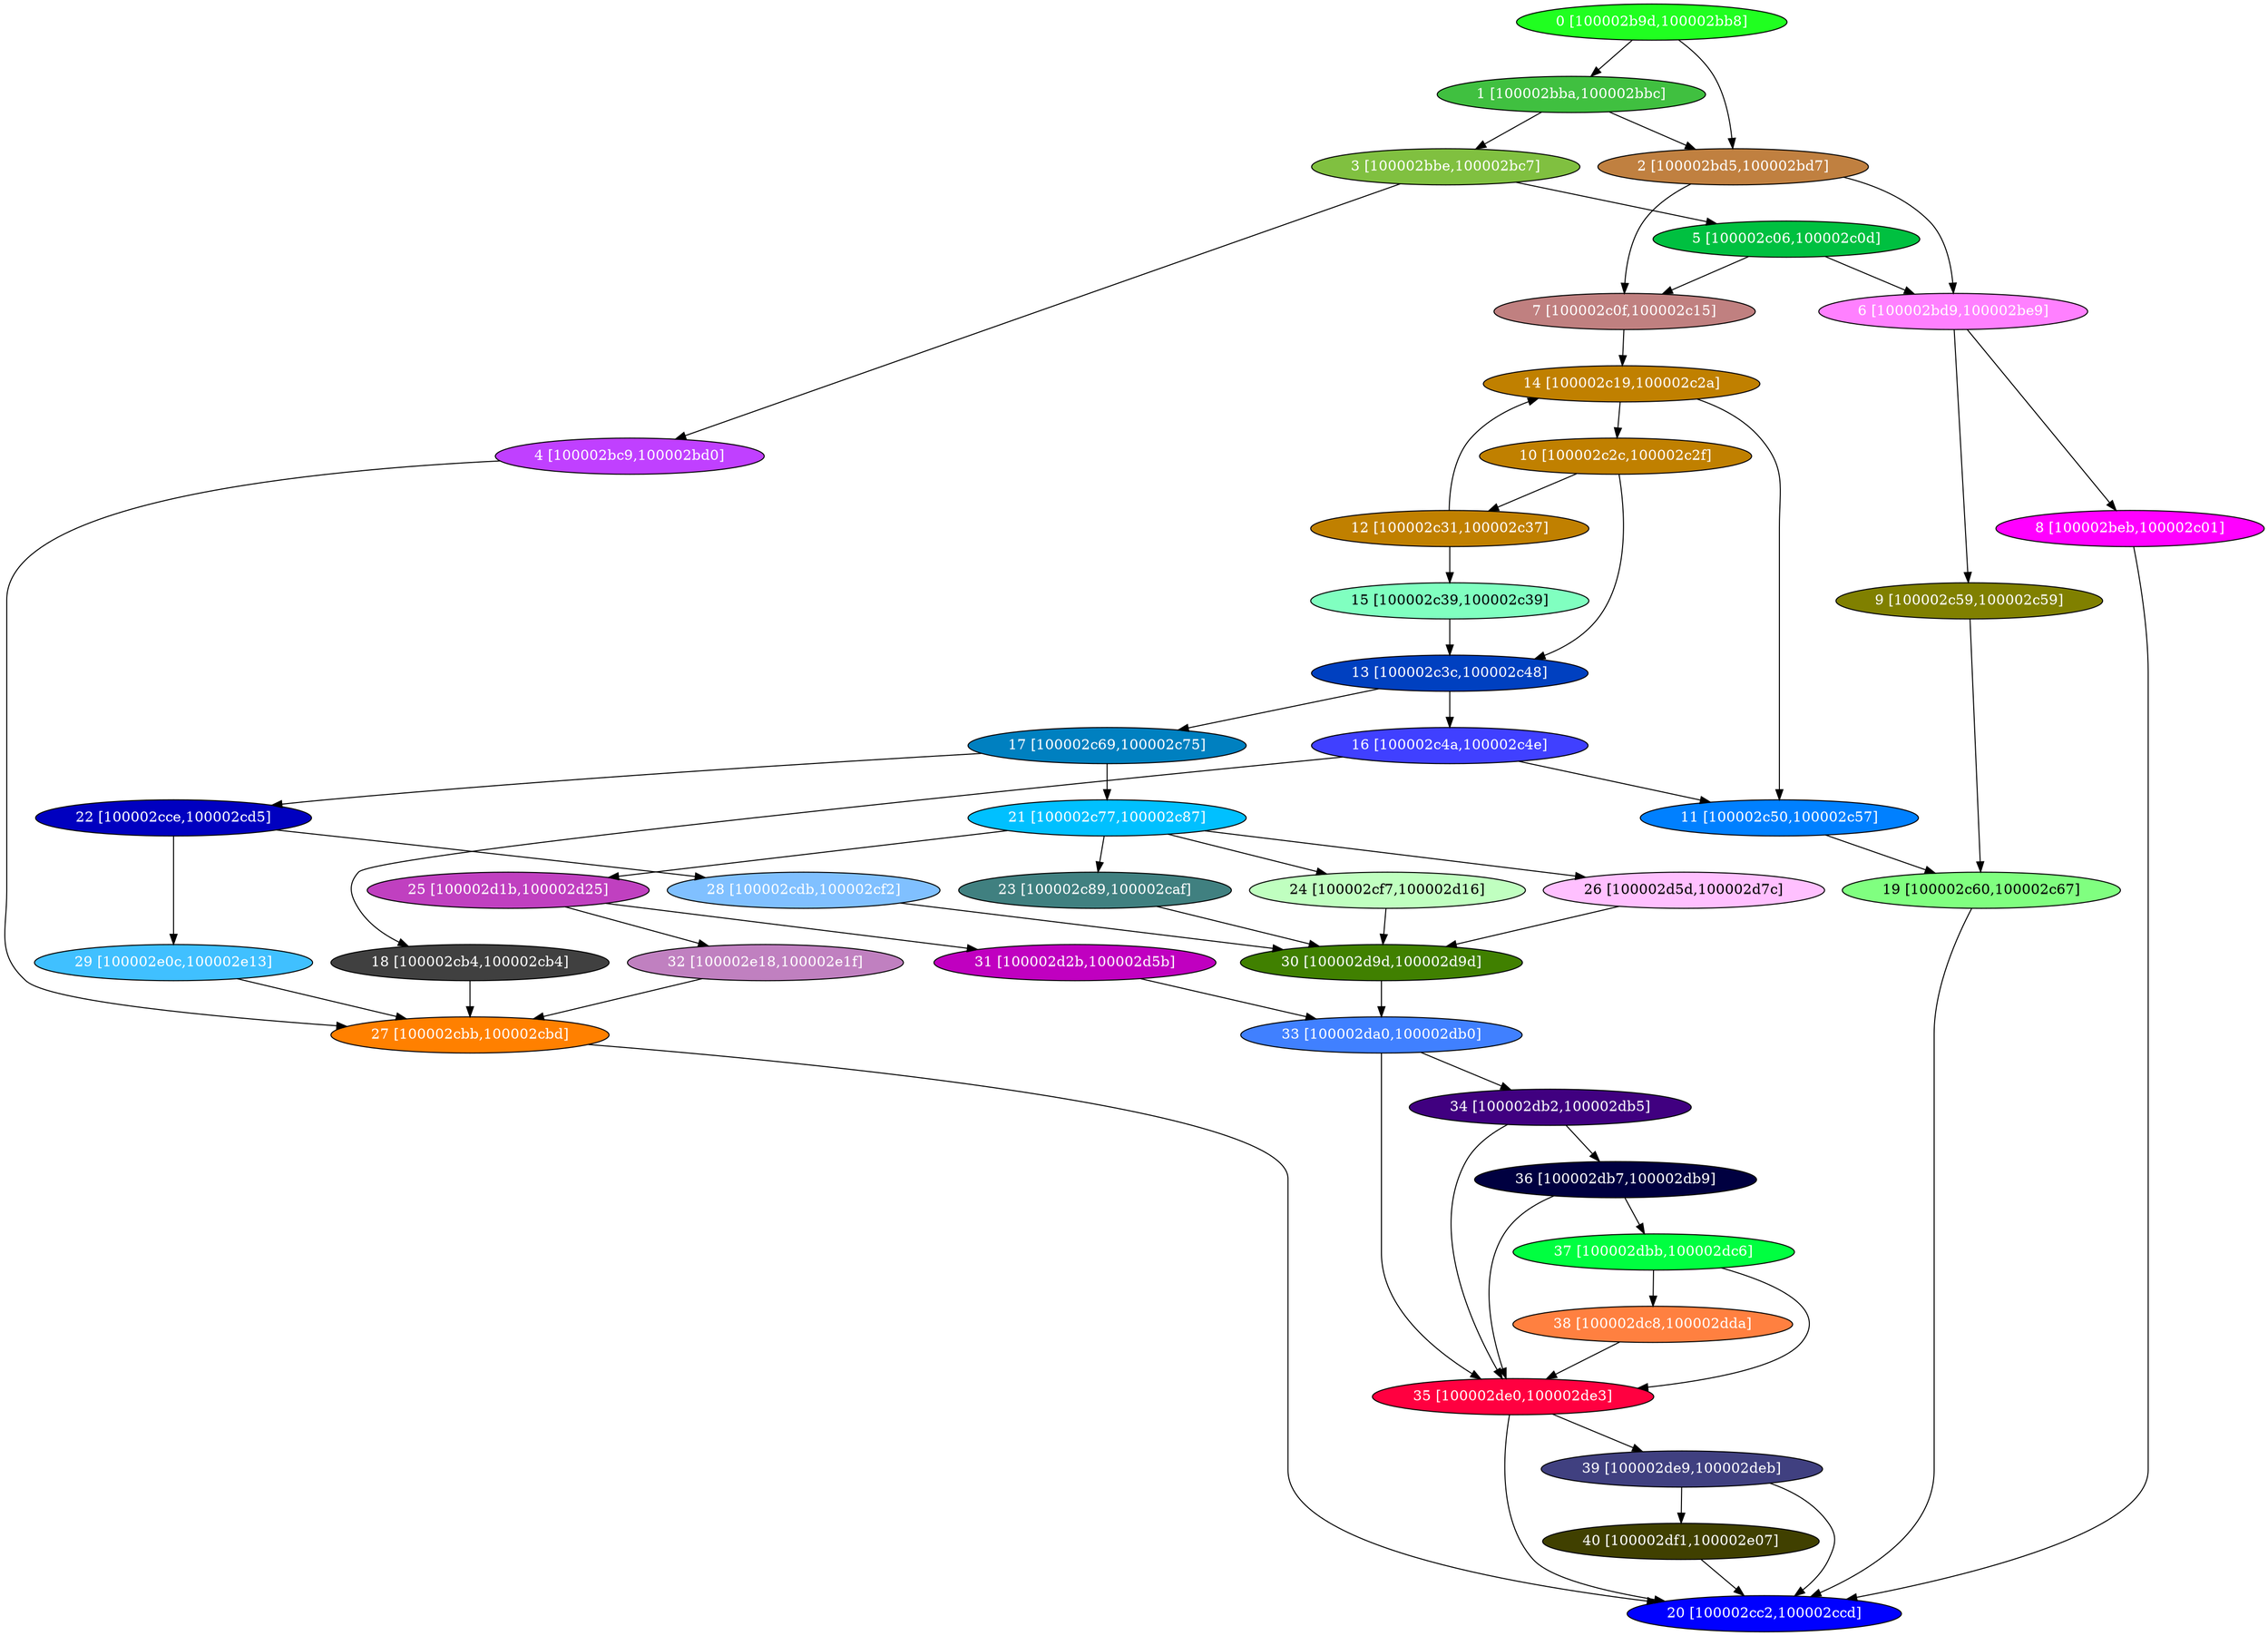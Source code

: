 diGraph gzip{
	gzip_0  [style=filled fillcolor="#20FF20" fontcolor="#ffffff" shape=oval label="0 [100002b9d,100002bb8]"]
	gzip_1  [style=filled fillcolor="#40C040" fontcolor="#ffffff" shape=oval label="1 [100002bba,100002bbc]"]
	gzip_2  [style=filled fillcolor="#C08040" fontcolor="#ffffff" shape=oval label="2 [100002bd5,100002bd7]"]
	gzip_3  [style=filled fillcolor="#80C040" fontcolor="#ffffff" shape=oval label="3 [100002bbe,100002bc7]"]
	gzip_4  [style=filled fillcolor="#C040FF" fontcolor="#ffffff" shape=oval label="4 [100002bc9,100002bd0]"]
	gzip_5  [style=filled fillcolor="#00C040" fontcolor="#ffffff" shape=oval label="5 [100002c06,100002c0d]"]
	gzip_6  [style=filled fillcolor="#FF80FF" fontcolor="#ffffff" shape=oval label="6 [100002bd9,100002be9]"]
	gzip_7  [style=filled fillcolor="#C08080" fontcolor="#ffffff" shape=oval label="7 [100002c0f,100002c15]"]
	gzip_8  [style=filled fillcolor="#FF00FF" fontcolor="#ffffff" shape=oval label="8 [100002beb,100002c01]"]
	gzip_9  [style=filled fillcolor="#808000" fontcolor="#ffffff" shape=oval label="9 [100002c59,100002c59]"]
	gzip_a  [style=filled fillcolor="#C08000" fontcolor="#ffffff" shape=oval label="10 [100002c2c,100002c2f]"]
	gzip_b  [style=filled fillcolor="#0080FF" fontcolor="#ffffff" shape=oval label="11 [100002c50,100002c57]"]
	gzip_c  [style=filled fillcolor="#C08000" fontcolor="#ffffff" shape=oval label="12 [100002c31,100002c37]"]
	gzip_d  [style=filled fillcolor="#0040C0" fontcolor="#ffffff" shape=oval label="13 [100002c3c,100002c48]"]
	gzip_e  [style=filled fillcolor="#C08000" fontcolor="#ffffff" shape=oval label="14 [100002c19,100002c2a]"]
	gzip_f  [style=filled fillcolor="#80FFC0" fontcolor="#000000" shape=oval label="15 [100002c39,100002c39]"]
	gzip_10  [style=filled fillcolor="#4040FF" fontcolor="#ffffff" shape=oval label="16 [100002c4a,100002c4e]"]
	gzip_11  [style=filled fillcolor="#0080C0" fontcolor="#ffffff" shape=oval label="17 [100002c69,100002c75]"]
	gzip_12  [style=filled fillcolor="#404040" fontcolor="#ffffff" shape=oval label="18 [100002cb4,100002cb4]"]
	gzip_13  [style=filled fillcolor="#80FF80" fontcolor="#000000" shape=oval label="19 [100002c60,100002c67]"]
	gzip_14  [style=filled fillcolor="#0000FF" fontcolor="#ffffff" shape=oval label="20 [100002cc2,100002ccd]"]
	gzip_15  [style=filled fillcolor="#00C0FF" fontcolor="#ffffff" shape=oval label="21 [100002c77,100002c87]"]
	gzip_16  [style=filled fillcolor="#0000C0" fontcolor="#ffffff" shape=oval label="22 [100002cce,100002cd5]"]
	gzip_17  [style=filled fillcolor="#408080" fontcolor="#ffffff" shape=oval label="23 [100002c89,100002caf]"]
	gzip_18  [style=filled fillcolor="#C0FFC0" fontcolor="#000000" shape=oval label="24 [100002cf7,100002d16]"]
	gzip_19  [style=filled fillcolor="#C040C0" fontcolor="#ffffff" shape=oval label="25 [100002d1b,100002d25]"]
	gzip_1a  [style=filled fillcolor="#FFC0FF" fontcolor="#000000" shape=oval label="26 [100002d5d,100002d7c]"]
	gzip_1b  [style=filled fillcolor="#FF8000" fontcolor="#ffffff" shape=oval label="27 [100002cbb,100002cbd]"]
	gzip_1c  [style=filled fillcolor="#80C0FF" fontcolor="#ffffff" shape=oval label="28 [100002cdb,100002cf2]"]
	gzip_1d  [style=filled fillcolor="#40C0FF" fontcolor="#ffffff" shape=oval label="29 [100002e0c,100002e13]"]
	gzip_1e  [style=filled fillcolor="#408000" fontcolor="#ffffff" shape=oval label="30 [100002d9d,100002d9d]"]
	gzip_1f  [style=filled fillcolor="#C000C0" fontcolor="#ffffff" shape=oval label="31 [100002d2b,100002d5b]"]
	gzip_20  [style=filled fillcolor="#C080C0" fontcolor="#ffffff" shape=oval label="32 [100002e18,100002e1f]"]
	gzip_21  [style=filled fillcolor="#4080FF" fontcolor="#ffffff" shape=oval label="33 [100002da0,100002db0]"]
	gzip_22  [style=filled fillcolor="#400080" fontcolor="#ffffff" shape=oval label="34 [100002db2,100002db5]"]
	gzip_23  [style=filled fillcolor="#FF0040" fontcolor="#ffffff" shape=oval label="35 [100002de0,100002de3]"]
	gzip_24  [style=filled fillcolor="#000040" fontcolor="#ffffff" shape=oval label="36 [100002db7,100002db9]"]
	gzip_25  [style=filled fillcolor="#00FF40" fontcolor="#ffffff" shape=oval label="37 [100002dbb,100002dc6]"]
	gzip_26  [style=filled fillcolor="#FF8040" fontcolor="#ffffff" shape=oval label="38 [100002dc8,100002dda]"]
	gzip_27  [style=filled fillcolor="#404080" fontcolor="#ffffff" shape=oval label="39 [100002de9,100002deb]"]
	gzip_28  [style=filled fillcolor="#404000" fontcolor="#ffffff" shape=oval label="40 [100002df1,100002e07]"]

	gzip_0 -> gzip_1
	gzip_0 -> gzip_2
	gzip_1 -> gzip_2
	gzip_1 -> gzip_3
	gzip_2 -> gzip_6
	gzip_2 -> gzip_7
	gzip_3 -> gzip_4
	gzip_3 -> gzip_5
	gzip_4 -> gzip_1b
	gzip_5 -> gzip_6
	gzip_5 -> gzip_7
	gzip_6 -> gzip_8
	gzip_6 -> gzip_9
	gzip_7 -> gzip_e
	gzip_8 -> gzip_14
	gzip_9 -> gzip_13
	gzip_a -> gzip_c
	gzip_a -> gzip_d
	gzip_b -> gzip_13
	gzip_c -> gzip_e
	gzip_c -> gzip_f
	gzip_d -> gzip_10
	gzip_d -> gzip_11
	gzip_e -> gzip_a
	gzip_e -> gzip_b
	gzip_f -> gzip_d
	gzip_10 -> gzip_b
	gzip_10 -> gzip_12
	gzip_11 -> gzip_15
	gzip_11 -> gzip_16
	gzip_12 -> gzip_1b
	gzip_13 -> gzip_14
	gzip_15 -> gzip_17
	gzip_15 -> gzip_18
	gzip_15 -> gzip_19
	gzip_15 -> gzip_1a
	gzip_16 -> gzip_1c
	gzip_16 -> gzip_1d
	gzip_17 -> gzip_1e
	gzip_18 -> gzip_1e
	gzip_19 -> gzip_1f
	gzip_19 -> gzip_20
	gzip_1a -> gzip_1e
	gzip_1b -> gzip_14
	gzip_1c -> gzip_1e
	gzip_1d -> gzip_1b
	gzip_1e -> gzip_21
	gzip_1f -> gzip_21
	gzip_20 -> gzip_1b
	gzip_21 -> gzip_22
	gzip_21 -> gzip_23
	gzip_22 -> gzip_23
	gzip_22 -> gzip_24
	gzip_23 -> gzip_14
	gzip_23 -> gzip_27
	gzip_24 -> gzip_23
	gzip_24 -> gzip_25
	gzip_25 -> gzip_23
	gzip_25 -> gzip_26
	gzip_26 -> gzip_23
	gzip_27 -> gzip_14
	gzip_27 -> gzip_28
	gzip_28 -> gzip_14
}